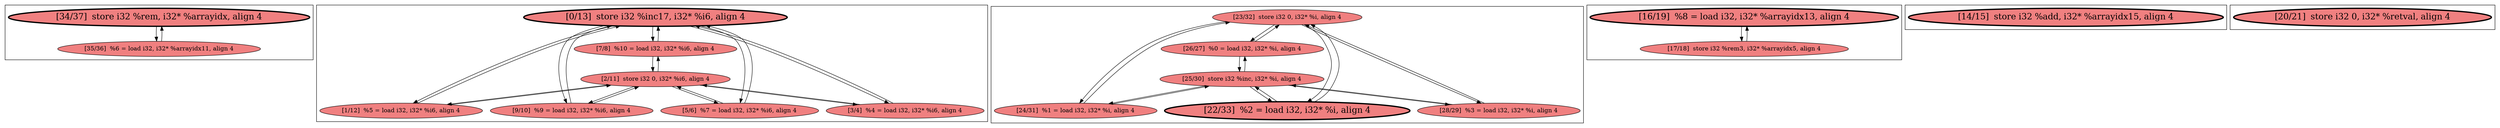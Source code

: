 
digraph G {



node75->node74 [ ]
node67->node71 [ ]
node81->node77 [ ]
node77->node81 [ ]
node67->node69 [ ]
node81->node76 [ ]
node76->node78 [ ]
node70->node68 [ ]
node76->node81 [ ]
node66->node70 [ ]
node79->node81 [ ]
node79->node78 [ ]
node69->node67 [ ]
node78->node79 [ ]
node71->node67 [ ]
node67->node68 [ ]
node66->node67 [ ]
node64->node63 [ ]
node63->node64 [ ]
node80->node78 [ ]
node70->node71 [ ]
node78->node76 [ ]
node78->node80 [ ]
node81->node80 [ ]
node77->node78 [ ]
node81->node79 [ ]
node78->node77 [ ]
node80->node81 [ ]
node68->node70 [ ]
node70->node65 [ ]
node70->node69 [ ]
node65->node70 [ ]
node70->node66 [ ]
node69->node70 [ ]
node71->node70 [ ]
node74->node75 [ ]
node68->node67 [ ]
node67->node65 [ ]
node65->node67 [ ]
node67->node66 [ ]


subgraph cluster4 {


node75 [penwidth=3.0,fontsize=20,fillcolor=lightcoral,label="[34/37]  store i32 %rem, i32* %arrayidx, align 4",shape=ellipse,style=filled ]
node74 [fillcolor=lightcoral,label="[35/36]  %6 = load i32, i32* %arrayidx11, align 4",shape=ellipse,style=filled ]



}

subgraph cluster3 {


node73 [penwidth=3.0,fontsize=20,fillcolor=lightcoral,label="[14/15]  store i32 %add, i32* %arrayidx15, align 4",shape=ellipse,style=filled ]



}

subgraph cluster2 {


node72 [penwidth=3.0,fontsize=20,fillcolor=lightcoral,label="[20/21]  store i32 0, i32* %retval, align 4",shape=ellipse,style=filled ]



}

subgraph cluster5 {


node81 [fillcolor=lightcoral,label="[23/32]  store i32 0, i32* %i, align 4",shape=ellipse,style=filled ]
node80 [penwidth=3.0,fontsize=20,fillcolor=lightcoral,label="[22/33]  %2 = load i32, i32* %i, align 4",shape=ellipse,style=filled ]
node79 [fillcolor=lightcoral,label="[24/31]  %1 = load i32, i32* %i, align 4",shape=ellipse,style=filled ]
node78 [fillcolor=lightcoral,label="[25/30]  store i32 %inc, i32* %i, align 4",shape=ellipse,style=filled ]
node76 [fillcolor=lightcoral,label="[28/29]  %3 = load i32, i32* %i, align 4",shape=ellipse,style=filled ]
node77 [fillcolor=lightcoral,label="[26/27]  %0 = load i32, i32* %i, align 4",shape=ellipse,style=filled ]



}

subgraph cluster0 {


node64 [penwidth=3.0,fontsize=20,fillcolor=lightcoral,label="[16/19]  %8 = load i32, i32* %arrayidx13, align 4",shape=ellipse,style=filled ]
node63 [fillcolor=lightcoral,label="[17/18]  store i32 %rem3, i32* %arrayidx5, align 4",shape=ellipse,style=filled ]



}

subgraph cluster1 {


node71 [fillcolor=lightcoral,label="[7/8]  %10 = load i32, i32* %i6, align 4",shape=ellipse,style=filled ]
node66 [fillcolor=lightcoral,label="[1/12]  %5 = load i32, i32* %i6, align 4",shape=ellipse,style=filled ]
node65 [fillcolor=lightcoral,label="[9/10]  %9 = load i32, i32* %i6, align 4",shape=ellipse,style=filled ]
node69 [fillcolor=lightcoral,label="[5/6]  %7 = load i32, i32* %i6, align 4",shape=ellipse,style=filled ]
node68 [fillcolor=lightcoral,label="[3/4]  %4 = load i32, i32* %i6, align 4",shape=ellipse,style=filled ]
node67 [penwidth=3.0,fontsize=20,fillcolor=lightcoral,label="[0/13]  store i32 %inc17, i32* %i6, align 4",shape=ellipse,style=filled ]
node70 [fillcolor=lightcoral,label="[2/11]  store i32 0, i32* %i6, align 4",shape=ellipse,style=filled ]



}

}
